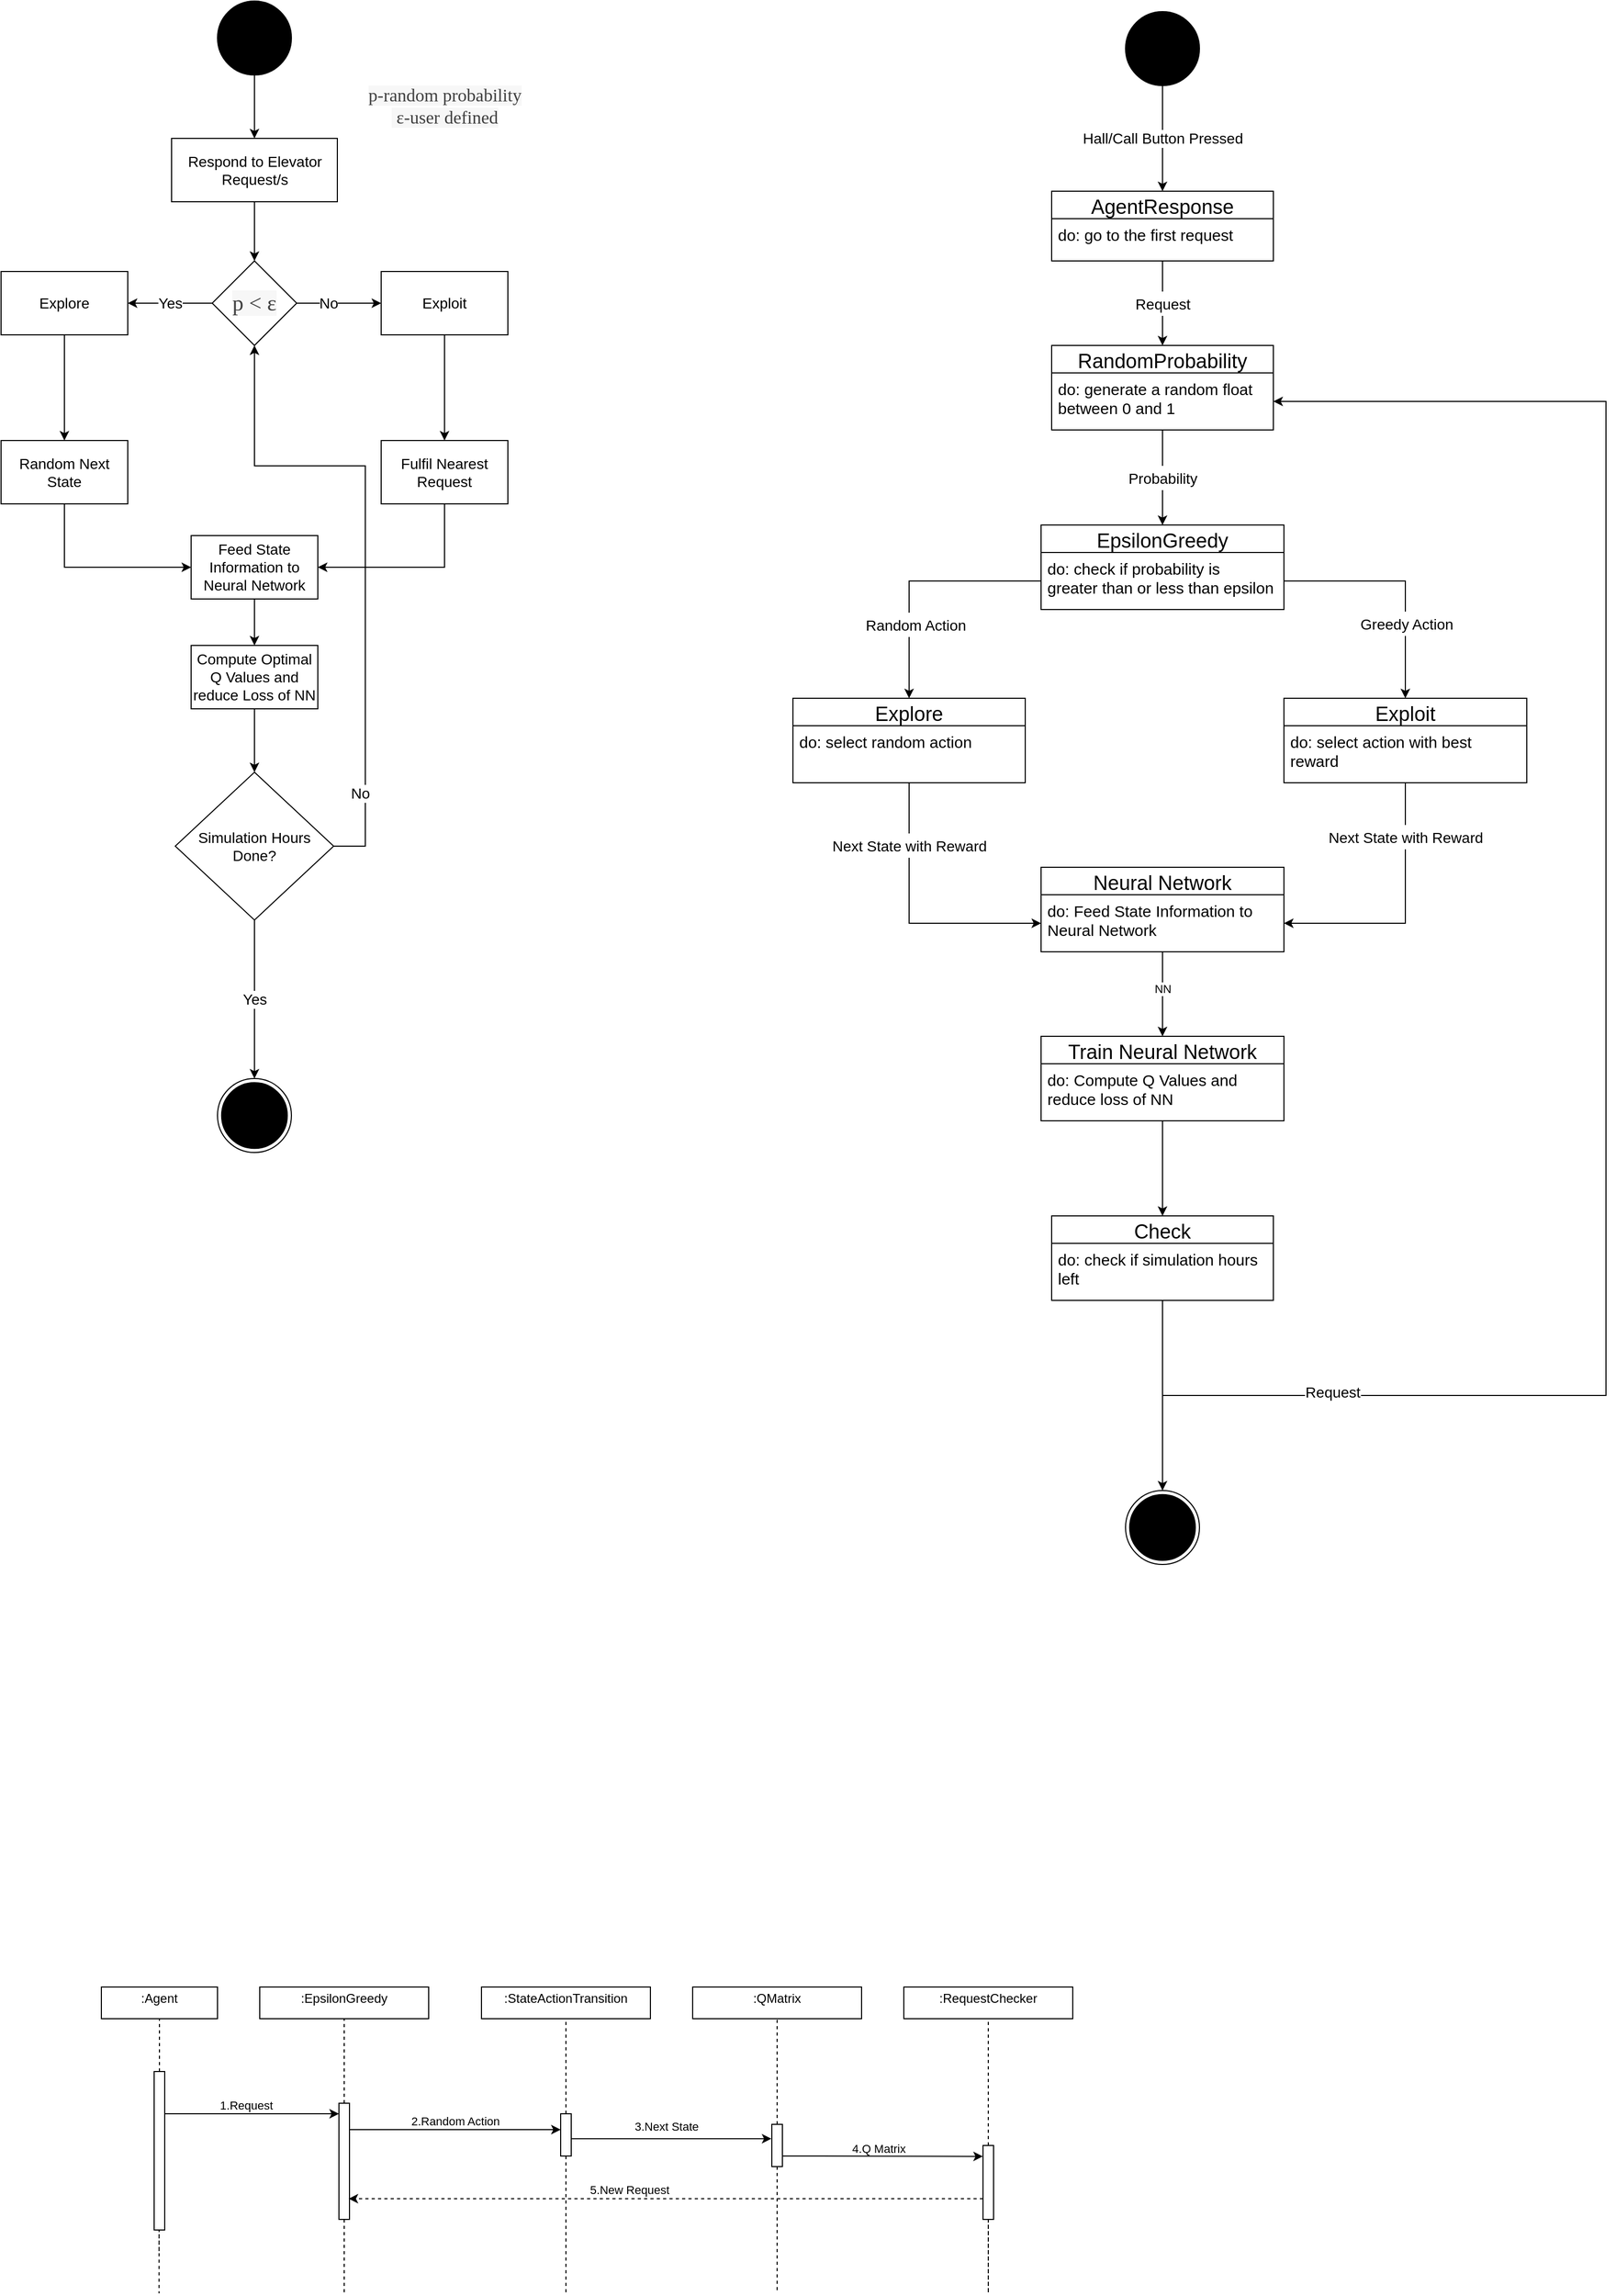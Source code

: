 <mxfile version="13.8.1" type="device"><diagram id="vszaTMJq-Gt7udiYwl59" name="Page-1"><mxGraphModel dx="2076" dy="1096" grid="1" gridSize="10" guides="1" tooltips="1" connect="1" arrows="1" fold="1" page="1" pageScale="1" pageWidth="850" pageHeight="1100" math="0" shadow="0"><root><mxCell id="0"/><mxCell id="1" parent="0"/><mxCell id="srAm57HAePqDl8nxiwhX-1" style="edgeStyle=orthogonalEdgeStyle;rounded=0;orthogonalLoop=1;jettySize=auto;html=1;entryX=0.5;entryY=0;entryDx=0;entryDy=0;" edge="1" parent="1" source="srAm57HAePqDl8nxiwhX-2" target="srAm57HAePqDl8nxiwhX-26"><mxGeometry relative="1" as="geometry"><mxPoint x="330" y="376" as="targetPoint"/></mxGeometry></mxCell><mxCell id="srAm57HAePqDl8nxiwhX-2" value="" style="ellipse;whiteSpace=wrap;html=1;aspect=fixed;fillColor=#000000;" vertex="1" parent="1"><mxGeometry x="295" y="220" width="70" height="70" as="geometry"/></mxCell><mxCell id="srAm57HAePqDl8nxiwhX-3" style="edgeStyle=orthogonalEdgeStyle;rounded=0;orthogonalLoop=1;jettySize=auto;html=1;fontSize=14;labelBackgroundColor=#ffffff;entryX=0;entryY=0.5;entryDx=0;entryDy=0;" edge="1" parent="1" source="srAm57HAePqDl8nxiwhX-6" target="srAm57HAePqDl8nxiwhX-8"><mxGeometry relative="1" as="geometry"><mxPoint x="450" y="506" as="targetPoint"/></mxGeometry></mxCell><mxCell id="srAm57HAePqDl8nxiwhX-4" value="No" style="edgeLabel;html=1;align=center;verticalAlign=middle;resizable=0;points=[];fontSize=14;" vertex="1" connectable="0" parent="srAm57HAePqDl8nxiwhX-3"><mxGeometry x="-0.267" y="-2" relative="1" as="geometry"><mxPoint y="-2" as="offset"/></mxGeometry></mxCell><mxCell id="srAm57HAePqDl8nxiwhX-5" value="Yes" style="edgeStyle=orthogonalEdgeStyle;rounded=0;orthogonalLoop=1;jettySize=auto;html=1;fontSize=14;labelBackgroundColor=#ffffff;entryX=1;entryY=0.5;entryDx=0;entryDy=0;" edge="1" parent="1" source="srAm57HAePqDl8nxiwhX-6" target="srAm57HAePqDl8nxiwhX-10"><mxGeometry relative="1" as="geometry"><mxPoint x="200" y="506" as="targetPoint"/></mxGeometry></mxCell><mxCell id="srAm57HAePqDl8nxiwhX-6" value="&lt;span style=&quot;color: rgb(63 , 63 , 63) ; font-family: &amp;#34;times new roman&amp;#34; , &amp;#34;gfs didot&amp;#34; , &amp;#34;stixgeneral&amp;#34; , serif ; font-size: 21px ; text-align: left ; background-color: rgb(247 , 247 , 247)&quot;&gt;p &amp;lt; ε&lt;/span&gt;" style="rhombus;whiteSpace=wrap;html=1;" vertex="1" parent="1"><mxGeometry x="290" y="466" width="80" height="80" as="geometry"/></mxCell><mxCell id="srAm57HAePqDl8nxiwhX-7" style="edgeStyle=orthogonalEdgeStyle;rounded=0;orthogonalLoop=1;jettySize=auto;html=1;labelBackgroundColor=#ffffff;fontSize=14;entryX=0.5;entryY=0;entryDx=0;entryDy=0;" edge="1" parent="1" source="srAm57HAePqDl8nxiwhX-8" target="srAm57HAePqDl8nxiwhX-14"><mxGeometry relative="1" as="geometry"><mxPoint x="510" y="616" as="targetPoint"/></mxGeometry></mxCell><mxCell id="srAm57HAePqDl8nxiwhX-8" value="Exploit" style="rounded=0;whiteSpace=wrap;html=1;labelBackgroundColor=none;fontSize=14;" vertex="1" parent="1"><mxGeometry x="450" y="476" width="120" height="60" as="geometry"/></mxCell><mxCell id="srAm57HAePqDl8nxiwhX-9" style="edgeStyle=orthogonalEdgeStyle;rounded=0;orthogonalLoop=1;jettySize=auto;html=1;labelBackgroundColor=#ffffff;fontSize=14;entryX=0.5;entryY=0;entryDx=0;entryDy=0;" edge="1" parent="1" source="srAm57HAePqDl8nxiwhX-10" target="srAm57HAePqDl8nxiwhX-12"><mxGeometry relative="1" as="geometry"><mxPoint x="150" y="616" as="targetPoint"/></mxGeometry></mxCell><mxCell id="srAm57HAePqDl8nxiwhX-10" value="Explore" style="rounded=0;whiteSpace=wrap;html=1;labelBackgroundColor=none;fontSize=14;" vertex="1" parent="1"><mxGeometry x="90" y="476" width="120" height="60" as="geometry"/></mxCell><mxCell id="srAm57HAePqDl8nxiwhX-11" style="edgeStyle=orthogonalEdgeStyle;rounded=0;orthogonalLoop=1;jettySize=auto;html=1;entryX=0;entryY=0.5;entryDx=0;entryDy=0;labelBackgroundColor=#ffffff;fontSize=14;exitX=0.5;exitY=1;exitDx=0;exitDy=0;" edge="1" parent="1" source="srAm57HAePqDl8nxiwhX-12" target="srAm57HAePqDl8nxiwhX-16"><mxGeometry relative="1" as="geometry"/></mxCell><mxCell id="srAm57HAePqDl8nxiwhX-12" value="Random Next State" style="rounded=0;whiteSpace=wrap;html=1;labelBackgroundColor=none;fontSize=14;" vertex="1" parent="1"><mxGeometry x="90" y="636" width="120" height="60" as="geometry"/></mxCell><mxCell id="srAm57HAePqDl8nxiwhX-13" style="edgeStyle=orthogonalEdgeStyle;rounded=0;orthogonalLoop=1;jettySize=auto;html=1;entryX=1;entryY=0.5;entryDx=0;entryDy=0;labelBackgroundColor=#ffffff;fontSize=14;exitX=0.5;exitY=1;exitDx=0;exitDy=0;" edge="1" parent="1" source="srAm57HAePqDl8nxiwhX-14" target="srAm57HAePqDl8nxiwhX-16"><mxGeometry relative="1" as="geometry"/></mxCell><mxCell id="srAm57HAePqDl8nxiwhX-14" value="Fulfil Nearest Request" style="rounded=0;whiteSpace=wrap;html=1;labelBackgroundColor=none;fontSize=14;" vertex="1" parent="1"><mxGeometry x="450" y="636" width="120" height="60" as="geometry"/></mxCell><mxCell id="srAm57HAePqDl8nxiwhX-15" style="edgeStyle=orthogonalEdgeStyle;rounded=0;orthogonalLoop=1;jettySize=auto;html=1;labelBackgroundColor=#ffffff;fontSize=14;entryX=0.5;entryY=0;entryDx=0;entryDy=0;" edge="1" parent="1" source="srAm57HAePqDl8nxiwhX-16" target="srAm57HAePqDl8nxiwhX-109"><mxGeometry relative="1" as="geometry"><mxPoint x="330" y="826" as="targetPoint"/></mxGeometry></mxCell><mxCell id="srAm57HAePqDl8nxiwhX-16" value="Feed State Information to Neural Network" style="rounded=0;whiteSpace=wrap;html=1;labelBackgroundColor=none;fontSize=14;" vertex="1" parent="1"><mxGeometry x="270" y="726" width="120" height="60" as="geometry"/></mxCell><mxCell id="srAm57HAePqDl8nxiwhX-24" value="&lt;p&gt;&lt;span style=&quot;color: rgb(63 , 63 , 63) ; font-family: &amp;#34;times new roman&amp;#34; , &amp;#34;gfs didot&amp;#34; , &amp;#34;stixgeneral&amp;#34; , serif ; font-size: 17px ; text-align: left ; background-color: rgb(247 , 247 , 247)&quot;&gt;p-random probability&lt;br&gt;&lt;/span&gt;&lt;span style=&quot;color: rgb(63 , 63 , 63) ; font-family: &amp;#34;times new roman&amp;#34; , &amp;#34;gfs didot&amp;#34; , &amp;#34;stixgeneral&amp;#34; , serif ; font-size: 17px ; text-align: left ; background-color: rgb(247 , 247 , 247)&quot;&gt;&amp;nbsp;ε-user defined&lt;/span&gt;&lt;/p&gt;" style="text;html=1;align=center;verticalAlign=middle;resizable=0;points=[];autosize=1;" vertex="1" parent="1"><mxGeometry x="430" y="290" width="160" height="60" as="geometry"/></mxCell><mxCell id="srAm57HAePqDl8nxiwhX-25" style="edgeStyle=orthogonalEdgeStyle;rounded=0;orthogonalLoop=1;jettySize=auto;html=1;entryX=0.5;entryY=0;entryDx=0;entryDy=0;" edge="1" parent="1" source="srAm57HAePqDl8nxiwhX-26" target="srAm57HAePqDl8nxiwhX-6"><mxGeometry relative="1" as="geometry"/></mxCell><mxCell id="srAm57HAePqDl8nxiwhX-26" value="&lt;span&gt;Respond to Elevator&lt;br&gt;Request/s&lt;br&gt;&lt;/span&gt;" style="rounded=0;whiteSpace=wrap;html=1;labelBackgroundColor=none;fontSize=14;" vertex="1" parent="1"><mxGeometry x="251.5" y="350" width="157" height="60" as="geometry"/></mxCell><mxCell id="srAm57HAePqDl8nxiwhX-27" value="&lt;font style=&quot;font-size: 14px&quot;&gt;Hall/Call Button Pressed&lt;/font&gt;" style="edgeStyle=orthogonalEdgeStyle;rounded=0;orthogonalLoop=1;jettySize=auto;html=1;entryX=0.5;entryY=0;entryDx=0;entryDy=0;" edge="1" parent="1" source="srAm57HAePqDl8nxiwhX-28" target="srAm57HAePqDl8nxiwhX-30"><mxGeometry relative="1" as="geometry"><mxPoint x="1190.0" y="403" as="targetPoint"/></mxGeometry></mxCell><mxCell id="srAm57HAePqDl8nxiwhX-28" value="" style="ellipse;whiteSpace=wrap;html=1;aspect=fixed;fillColor=#000000;" vertex="1" parent="1"><mxGeometry x="1155" y="230" width="70" height="70" as="geometry"/></mxCell><mxCell id="srAm57HAePqDl8nxiwhX-29" value="&lt;font style=&quot;font-size: 14px&quot;&gt;Request&lt;/font&gt;" style="edgeStyle=orthogonalEdgeStyle;rounded=0;orthogonalLoop=1;jettySize=auto;html=1;fontSize=19;entryX=0.5;entryY=0;entryDx=0;entryDy=0;" edge="1" parent="1" source="srAm57HAePqDl8nxiwhX-30" target="srAm57HAePqDl8nxiwhX-33"><mxGeometry relative="1" as="geometry"><mxPoint x="1190" y="510" as="targetPoint"/></mxGeometry></mxCell><mxCell id="srAm57HAePqDl8nxiwhX-32" value="&lt;font style=&quot;font-size: 14px&quot;&gt;Probability&lt;/font&gt;" style="edgeStyle=orthogonalEdgeStyle;rounded=0;orthogonalLoop=1;jettySize=auto;html=1;entryX=0.5;entryY=0;entryDx=0;entryDy=0;fontSize=19;" edge="1" parent="1" source="srAm57HAePqDl8nxiwhX-33" target="srAm57HAePqDl8nxiwhX-35"><mxGeometry relative="1" as="geometry"/></mxCell><mxCell id="srAm57HAePqDl8nxiwhX-37" value="&lt;font style=&quot;font-size: 14px&quot;&gt;Next State with Reward&lt;/font&gt;" style="edgeStyle=orthogonalEdgeStyle;rounded=0;orthogonalLoop=1;jettySize=auto;html=1;entryX=1;entryY=0.5;entryDx=0;entryDy=0;fontSize=19;" edge="1" parent="1" source="srAm57HAePqDl8nxiwhX-38" target="srAm57HAePqDl8nxiwhX-49"><mxGeometry x="-0.597" relative="1" as="geometry"><mxPoint y="1" as="offset"/></mxGeometry></mxCell><mxCell id="srAm57HAePqDl8nxiwhX-40" style="edgeStyle=orthogonalEdgeStyle;rounded=0;orthogonalLoop=1;jettySize=auto;html=1;entryX=0;entryY=0.5;entryDx=0;entryDy=0;fontSize=19;" edge="1" parent="1" source="srAm57HAePqDl8nxiwhX-50" target="srAm57HAePqDl8nxiwhX-49"><mxGeometry relative="1" as="geometry"/></mxCell><mxCell id="srAm57HAePqDl8nxiwhX-41" value="&lt;span style=&quot;font-size: 14px&quot;&gt;Next State with Reward&lt;/span&gt;" style="edgeLabel;html=1;align=center;verticalAlign=middle;resizable=0;points=[];fontSize=19;" vertex="1" connectable="0" parent="srAm57HAePqDl8nxiwhX-40"><mxGeometry x="-0.618" y="-1" relative="1" as="geometry"><mxPoint x="1.06" y="8.94" as="offset"/></mxGeometry></mxCell><mxCell id="srAm57HAePqDl8nxiwhX-42" style="edgeStyle=orthogonalEdgeStyle;rounded=0;orthogonalLoop=1;jettySize=auto;html=1;entryX=0.5;entryY=0;entryDx=0;entryDy=0;fontSize=19;" edge="1" parent="1" source="srAm57HAePqDl8nxiwhX-36" target="srAm57HAePqDl8nxiwhX-50"><mxGeometry relative="1" as="geometry"/></mxCell><mxCell id="srAm57HAePqDl8nxiwhX-43" value="&lt;font style=&quot;font-size: 14px&quot;&gt;Random Action&lt;/font&gt;" style="edgeLabel;html=1;align=center;verticalAlign=middle;resizable=0;points=[];fontSize=19;" vertex="1" connectable="0" parent="srAm57HAePqDl8nxiwhX-42"><mxGeometry x="-0.247" y="2" relative="1" as="geometry"><mxPoint x="-30.29" y="38.94" as="offset"/></mxGeometry></mxCell><mxCell id="srAm57HAePqDl8nxiwhX-44" style="edgeStyle=orthogonalEdgeStyle;rounded=0;orthogonalLoop=1;jettySize=auto;html=1;entryX=0.5;entryY=0;entryDx=0;entryDy=0;fontSize=19;" edge="1" parent="1" source="srAm57HAePqDl8nxiwhX-36" target="srAm57HAePqDl8nxiwhX-38"><mxGeometry relative="1" as="geometry"/></mxCell><mxCell id="srAm57HAePqDl8nxiwhX-45" value="&lt;font style=&quot;font-size: 14px&quot;&gt;Greedy Action&lt;/font&gt;" style="edgeLabel;html=1;align=center;verticalAlign=middle;resizable=0;points=[];fontSize=19;" vertex="1" connectable="0" parent="srAm57HAePqDl8nxiwhX-44"><mxGeometry x="0.018" y="-41" relative="1" as="geometry"><mxPoint x="42" y="40" as="offset"/></mxGeometry></mxCell><mxCell id="srAm57HAePqDl8nxiwhX-145" style="edgeStyle=orthogonalEdgeStyle;rounded=0;orthogonalLoop=1;jettySize=auto;html=1;exitX=0.5;exitY=1;exitDx=0;exitDy=0;entryX=0.5;entryY=0;entryDx=0;entryDy=0;" edge="1" parent="1" source="srAm57HAePqDl8nxiwhX-48" target="srAm57HAePqDl8nxiwhX-142"><mxGeometry relative="1" as="geometry"/></mxCell><mxCell id="srAm57HAePqDl8nxiwhX-146" value="NN" style="edgeLabel;html=1;align=center;verticalAlign=middle;resizable=0;points=[];" vertex="1" connectable="0" parent="srAm57HAePqDl8nxiwhX-145"><mxGeometry x="-0.125" relative="1" as="geometry"><mxPoint as="offset"/></mxGeometry></mxCell><mxCell id="srAm57HAePqDl8nxiwhX-52" style="edgeStyle=orthogonalEdgeStyle;rounded=0;orthogonalLoop=1;jettySize=auto;html=1;fontSize=19;entryX=0.5;entryY=0;entryDx=0;entryDy=0;" edge="1" parent="1" source="srAm57HAePqDl8nxiwhX-53" target="srAm57HAePqDl8nxiwhX-56"><mxGeometry relative="1" as="geometry"><mxPoint x="1190.0" y="1370" as="targetPoint"/></mxGeometry></mxCell><mxCell id="srAm57HAePqDl8nxiwhX-55" value="" style="group" vertex="1" connectable="0" parent="1"><mxGeometry x="1155" y="1630" width="70" height="70" as="geometry"/></mxCell><mxCell id="srAm57HAePqDl8nxiwhX-56" value="" style="ellipse;whiteSpace=wrap;html=1;aspect=fixed;" vertex="1" parent="srAm57HAePqDl8nxiwhX-55"><mxGeometry width="70" height="70" as="geometry"/></mxCell><mxCell id="srAm57HAePqDl8nxiwhX-57" value="" style="ellipse;whiteSpace=wrap;html=1;aspect=fixed;fillColor=#000000;" vertex="1" parent="srAm57HAePqDl8nxiwhX-55"><mxGeometry x="3.889" y="3.889" width="62.222" height="62.222" as="geometry"/></mxCell><mxCell id="srAm57HAePqDl8nxiwhX-58" style="edgeStyle=orthogonalEdgeStyle;rounded=0;orthogonalLoop=1;jettySize=auto;html=1;entryX=1;entryY=0.5;entryDx=0;entryDy=0;fontSize=19;" edge="1" parent="1" source="srAm57HAePqDl8nxiwhX-54" target="srAm57HAePqDl8nxiwhX-34"><mxGeometry relative="1" as="geometry"><Array as="points"><mxPoint x="1190" y="1540"/><mxPoint x="1610" y="1540"/><mxPoint x="1610" y="599"/></Array><mxPoint x="1490" y="980.0" as="targetPoint"/></mxGeometry></mxCell><mxCell id="srAm57HAePqDl8nxiwhX-59" value="&lt;font style=&quot;font-size: 14px&quot;&gt;Request&lt;/font&gt;" style="edgeLabel;html=1;align=center;verticalAlign=middle;resizable=0;points=[];fontSize=19;" vertex="1" connectable="0" parent="srAm57HAePqDl8nxiwhX-58"><mxGeometry x="-0.573" y="162" relative="1" as="geometry"><mxPoint x="-126" y="158" as="offset"/></mxGeometry></mxCell><mxCell id="srAm57HAePqDl8nxiwhX-147" style="edgeStyle=orthogonalEdgeStyle;rounded=0;orthogonalLoop=1;jettySize=auto;html=1;exitX=0.5;exitY=1;exitDx=0;exitDy=0;entryX=0.5;entryY=0;entryDx=0;entryDy=0;" edge="1" parent="1" source="srAm57HAePqDl8nxiwhX-142" target="srAm57HAePqDl8nxiwhX-53"><mxGeometry relative="1" as="geometry"><mxPoint x="1350" y="1520.914" as="targetPoint"/></mxGeometry></mxCell><mxCell id="srAm57HAePqDl8nxiwhX-102" style="edgeStyle=orthogonalEdgeStyle;rounded=0;orthogonalLoop=1;jettySize=auto;html=1;entryX=0.5;entryY=1;entryDx=0;entryDy=0;labelBackgroundColor=#ffffff;fontSize=14;exitX=1;exitY=0.5;exitDx=0;exitDy=0;" edge="1" parent="1" source="srAm57HAePqDl8nxiwhX-105" target="srAm57HAePqDl8nxiwhX-6"><mxGeometry relative="1" as="geometry"><Array as="points"><mxPoint x="435" y="1020"/><mxPoint x="435" y="660"/><mxPoint x="330" y="660"/></Array><mxPoint x="435" y="860" as="targetPoint"/></mxGeometry></mxCell><mxCell id="srAm57HAePqDl8nxiwhX-103" value="No" style="edgeLabel;html=1;align=center;verticalAlign=middle;resizable=0;points=[];fontSize=14;" vertex="1" connectable="0" parent="srAm57HAePqDl8nxiwhX-102"><mxGeometry x="-0.891" y="4" relative="1" as="geometry"><mxPoint x="-1" y="-47.12" as="offset"/></mxGeometry></mxCell><mxCell id="srAm57HAePqDl8nxiwhX-104" value="Yes" style="edgeStyle=orthogonalEdgeStyle;rounded=0;orthogonalLoop=1;jettySize=auto;html=1;labelBackgroundColor=#ffffff;fontSize=14;entryX=0.5;entryY=0;entryDx=0;entryDy=0;entryPerimeter=0;" edge="1" parent="1" source="srAm57HAePqDl8nxiwhX-105" target="srAm57HAePqDl8nxiwhX-107"><mxGeometry relative="1" as="geometry"><mxPoint x="435" y="1310" as="targetPoint"/></mxGeometry></mxCell><mxCell id="srAm57HAePqDl8nxiwhX-105" value="Simulation Hours Done?" style="rhombus;whiteSpace=wrap;html=1;labelBackgroundColor=none;fontSize=14;" vertex="1" parent="1"><mxGeometry x="255" y="950" width="150" height="140" as="geometry"/></mxCell><mxCell id="srAm57HAePqDl8nxiwhX-106" value="" style="group" vertex="1" connectable="0" parent="1"><mxGeometry x="295" y="1240" width="70" height="70" as="geometry"/></mxCell><mxCell id="srAm57HAePqDl8nxiwhX-107" value="" style="ellipse;whiteSpace=wrap;html=1;aspect=fixed;" vertex="1" parent="srAm57HAePqDl8nxiwhX-106"><mxGeometry width="70" height="70" as="geometry"/></mxCell><mxCell id="srAm57HAePqDl8nxiwhX-108" value="" style="ellipse;whiteSpace=wrap;html=1;aspect=fixed;fillColor=#000000;" vertex="1" parent="srAm57HAePqDl8nxiwhX-106"><mxGeometry x="3.889" y="3.889" width="62.222" height="62.222" as="geometry"/></mxCell><mxCell id="srAm57HAePqDl8nxiwhX-111" style="edgeStyle=orthogonalEdgeStyle;rounded=0;orthogonalLoop=1;jettySize=auto;html=1;exitX=0.5;exitY=1;exitDx=0;exitDy=0;" edge="1" parent="1" source="srAm57HAePqDl8nxiwhX-109" target="srAm57HAePqDl8nxiwhX-105"><mxGeometry relative="1" as="geometry"/></mxCell><mxCell id="srAm57HAePqDl8nxiwhX-109" value="Compute Optimal Q Values and reduce Loss of NN" style="rounded=0;whiteSpace=wrap;html=1;labelBackgroundColor=none;fontSize=14;" vertex="1" parent="1"><mxGeometry x="270" y="830" width="120" height="60" as="geometry"/></mxCell><mxCell id="srAm57HAePqDl8nxiwhX-112" value="" style="html=1;points=[];perimeter=orthogonalPerimeter;" vertex="1" parent="1"><mxGeometry x="235" y="2180" width="10" height="150" as="geometry"/></mxCell><mxCell id="srAm57HAePqDl8nxiwhX-113" value="&lt;p style=&quot;margin: 4px 0px 0px ; text-align: center&quot;&gt;:EpsilonGreedy&lt;/p&gt;" style="verticalAlign=top;align=left;overflow=fill;fontSize=12;fontFamily=Helvetica;html=1;" vertex="1" parent="1"><mxGeometry x="335" y="2100" width="160" height="30" as="geometry"/></mxCell><mxCell id="srAm57HAePqDl8nxiwhX-114" style="edgeStyle=orthogonalEdgeStyle;rounded=0;orthogonalLoop=1;jettySize=auto;html=1;entryX=0.5;entryY=1;entryDx=0;entryDy=0;dashed=1;endArrow=none;endFill=0;" edge="1" parent="1" source="srAm57HAePqDl8nxiwhX-116" target="srAm57HAePqDl8nxiwhX-113"><mxGeometry relative="1" as="geometry"/></mxCell><mxCell id="srAm57HAePqDl8nxiwhX-115" style="edgeStyle=orthogonalEdgeStyle;rounded=0;orthogonalLoop=1;jettySize=auto;html=1;dashed=1;endArrow=none;endFill=0;" edge="1" parent="1" source="srAm57HAePqDl8nxiwhX-116"><mxGeometry relative="1" as="geometry"><mxPoint x="415" y="2390" as="targetPoint"/></mxGeometry></mxCell><mxCell id="srAm57HAePqDl8nxiwhX-116" value="" style="html=1;points=[];perimeter=orthogonalPerimeter;" vertex="1" parent="1"><mxGeometry x="410" y="2210" width="10" height="110" as="geometry"/></mxCell><mxCell id="srAm57HAePqDl8nxiwhX-117" style="edgeStyle=orthogonalEdgeStyle;rounded=0;orthogonalLoop=1;jettySize=auto;html=1;endArrow=classic;endFill=1;" edge="1" parent="1"><mxGeometry relative="1" as="geometry"><mxPoint x="409.97" y="2220" as="targetPoint"/><mxPoint x="245" y="2220" as="sourcePoint"/><Array as="points"><mxPoint x="409.97" y="2220"/></Array></mxGeometry></mxCell><mxCell id="srAm57HAePqDl8nxiwhX-118" value="1.Request" style="edgeLabel;html=1;align=center;verticalAlign=bottom;resizable=0;points=[];labelPosition=center;verticalLabelPosition=top;" vertex="1" connectable="0" parent="srAm57HAePqDl8nxiwhX-117"><mxGeometry x="0.306" relative="1" as="geometry"><mxPoint x="-31" as="offset"/></mxGeometry></mxCell><mxCell id="srAm57HAePqDl8nxiwhX-119" value="&lt;p style=&quot;margin: 4px 0px 0px ; text-align: center&quot;&gt;:StateActionTransition&lt;/p&gt;" style="verticalAlign=top;align=left;overflow=fill;fontSize=12;fontFamily=Helvetica;html=1;" vertex="1" parent="1"><mxGeometry x="545" y="2100" width="160" height="30" as="geometry"/></mxCell><mxCell id="srAm57HAePqDl8nxiwhX-120" style="edgeStyle=orthogonalEdgeStyle;rounded=0;orthogonalLoop=1;jettySize=auto;html=1;entryX=0.5;entryY=1;entryDx=0;entryDy=0;dashed=1;endArrow=none;endFill=0;" edge="1" parent="1" source="srAm57HAePqDl8nxiwhX-124" target="srAm57HAePqDl8nxiwhX-119"><mxGeometry relative="1" as="geometry"/></mxCell><mxCell id="srAm57HAePqDl8nxiwhX-121" style="edgeStyle=orthogonalEdgeStyle;rounded=0;orthogonalLoop=1;jettySize=auto;html=1;dashed=1;endArrow=none;endFill=0;" edge="1" parent="1" source="srAm57HAePqDl8nxiwhX-124"><mxGeometry relative="1" as="geometry"><mxPoint x="625" y="2390" as="targetPoint"/></mxGeometry></mxCell><mxCell id="srAm57HAePqDl8nxiwhX-122" style="edgeStyle=orthogonalEdgeStyle;rounded=0;orthogonalLoop=1;jettySize=auto;html=1;entryX=-0.04;entryY=0.34;entryDx=0;entryDy=0;entryPerimeter=0;fontSize=19;" edge="1" parent="1" source="srAm57HAePqDl8nxiwhX-124" target="srAm57HAePqDl8nxiwhX-133"><mxGeometry relative="1" as="geometry"><Array as="points"><mxPoint x="725" y="2244"/></Array></mxGeometry></mxCell><mxCell id="srAm57HAePqDl8nxiwhX-123" value="&lt;font style=&quot;font-size: 11px&quot;&gt;3.Next State&lt;/font&gt;" style="edgeLabel;html=1;align=center;verticalAlign=middle;resizable=0;points=[];fontSize=19;" vertex="1" connectable="0" parent="srAm57HAePqDl8nxiwhX-122"><mxGeometry x="-0.642" y="-1" relative="1" as="geometry"><mxPoint x="55.83" y="-14.58" as="offset"/></mxGeometry></mxCell><mxCell id="srAm57HAePqDl8nxiwhX-124" value="" style="html=1;points=[];perimeter=orthogonalPerimeter;" vertex="1" parent="1"><mxGeometry x="620" y="2220" width="10" height="40" as="geometry"/></mxCell><mxCell id="srAm57HAePqDl8nxiwhX-125" style="edgeStyle=orthogonalEdgeStyle;rounded=0;orthogonalLoop=1;jettySize=auto;html=1;endArrow=classic;endFill=1;" edge="1" parent="1"><mxGeometry relative="1" as="geometry"><mxPoint x="620" y="2235" as="targetPoint"/><mxPoint x="420" y="2235" as="sourcePoint"/><Array as="points"><mxPoint x="585" y="2235"/></Array></mxGeometry></mxCell><mxCell id="srAm57HAePqDl8nxiwhX-126" value="2.Random Action" style="edgeLabel;html=1;align=center;verticalAlign=bottom;resizable=0;points=[];labelPosition=center;verticalLabelPosition=top;" vertex="1" connectable="0" parent="srAm57HAePqDl8nxiwhX-125"><mxGeometry x="0.306" relative="1" as="geometry"><mxPoint x="-31" as="offset"/></mxGeometry></mxCell><mxCell id="srAm57HAePqDl8nxiwhX-127" value="&lt;p style=&quot;margin: 4px 0px 0px ; text-align: center&quot;&gt;:QMatrix&lt;/p&gt;" style="verticalAlign=top;align=left;overflow=fill;fontSize=12;fontFamily=Helvetica;html=1;" vertex="1" parent="1"><mxGeometry x="745" y="2100" width="160" height="30" as="geometry"/></mxCell><mxCell id="srAm57HAePqDl8nxiwhX-128" value="&lt;p style=&quot;margin: 4px 0px 0px ; text-align: center&quot;&gt;:RequestChecker&lt;/p&gt;" style="verticalAlign=top;align=left;overflow=fill;fontSize=12;fontFamily=Helvetica;html=1;" vertex="1" parent="1"><mxGeometry x="945" y="2100" width="160" height="30" as="geometry"/></mxCell><mxCell id="srAm57HAePqDl8nxiwhX-129" style="edgeStyle=orthogonalEdgeStyle;rounded=0;orthogonalLoop=1;jettySize=auto;html=1;entryX=0.5;entryY=1;entryDx=0;entryDy=0;dashed=1;startArrow=none;startFill=0;endArrow=none;endFill=0;" edge="1" parent="1" source="srAm57HAePqDl8nxiwhX-133" target="srAm57HAePqDl8nxiwhX-127"><mxGeometry relative="1" as="geometry"/></mxCell><mxCell id="srAm57HAePqDl8nxiwhX-130" style="edgeStyle=orthogonalEdgeStyle;rounded=0;orthogonalLoop=1;jettySize=auto;html=1;dashed=1;startArrow=none;startFill=0;endArrow=none;endFill=0;" edge="1" parent="1" source="srAm57HAePqDl8nxiwhX-133"><mxGeometry relative="1" as="geometry"><mxPoint x="825" y="2390" as="targetPoint"/></mxGeometry></mxCell><mxCell id="srAm57HAePqDl8nxiwhX-131" style="edgeStyle=orthogonalEdgeStyle;rounded=0;orthogonalLoop=1;jettySize=auto;html=1;startArrow=none;startFill=0;endArrow=classic;endFill=1;entryX=-0.014;entryY=0.148;entryDx=0;entryDy=0;entryPerimeter=0;" edge="1" parent="1" source="srAm57HAePqDl8nxiwhX-133" target="srAm57HAePqDl8nxiwhX-138"><mxGeometry relative="1" as="geometry"><mxPoint x="850" y="2399.58" as="sourcePoint"/><mxPoint x="941" y="2255" as="targetPoint"/><Array as="points"><mxPoint x="865" y="2260"/><mxPoint x="865" y="2260"/></Array></mxGeometry></mxCell><mxCell id="srAm57HAePqDl8nxiwhX-132" value="&lt;font style=&quot;font-size: 11px&quot;&gt;4.Q Matrix&lt;/font&gt;" style="edgeLabel;html=1;align=center;verticalAlign=middle;resizable=0;points=[];fontSize=19;labelBackgroundColor=none;" vertex="1" connectable="0" parent="srAm57HAePqDl8nxiwhX-131"><mxGeometry x="0.077" relative="1" as="geometry"><mxPoint x="-11.07" y="-9.83" as="offset"/></mxGeometry></mxCell><mxCell id="srAm57HAePqDl8nxiwhX-133" value="" style="html=1;points=[];perimeter=orthogonalPerimeter;" vertex="1" parent="1"><mxGeometry x="820" y="2230" width="10" height="40" as="geometry"/></mxCell><mxCell id="srAm57HAePqDl8nxiwhX-134" style="edgeStyle=orthogonalEdgeStyle;rounded=0;orthogonalLoop=1;jettySize=auto;html=1;dashed=1;startArrow=none;startFill=0;endArrow=none;endFill=0;" edge="1" parent="1" source="srAm57HAePqDl8nxiwhX-138" target="srAm57HAePqDl8nxiwhX-128"><mxGeometry relative="1" as="geometry"><mxPoint x="1025" y="2130" as="targetPoint"/><Array as="points"/></mxGeometry></mxCell><mxCell id="srAm57HAePqDl8nxiwhX-135" style="edgeStyle=orthogonalEdgeStyle;rounded=0;orthogonalLoop=1;jettySize=auto;html=1;dashed=1;startArrow=none;startFill=0;endArrow=none;endFill=0;" edge="1" parent="1" source="srAm57HAePqDl8nxiwhX-138"><mxGeometry relative="1" as="geometry"><mxPoint x="1025" y="2320" as="targetPoint"/><Array as="points"><mxPoint x="1025" y="2390"/><mxPoint x="1025" y="2390"/></Array></mxGeometry></mxCell><mxCell id="srAm57HAePqDl8nxiwhX-136" style="edgeStyle=orthogonalEdgeStyle;rounded=0;orthogonalLoop=1;jettySize=auto;html=1;fontSize=19;dashed=1;entryX=0.917;entryY=0.822;entryDx=0;entryDy=0;entryPerimeter=0;" edge="1" parent="1" source="srAm57HAePqDl8nxiwhX-138" target="srAm57HAePqDl8nxiwhX-116"><mxGeometry relative="1" as="geometry"><mxPoint x="445" y="2300" as="targetPoint"/><Array as="points"><mxPoint x="720" y="2300"/></Array></mxGeometry></mxCell><mxCell id="srAm57HAePqDl8nxiwhX-137" value="&lt;font style=&quot;font-size: 11px&quot;&gt;5.New Request&lt;/font&gt;" style="edgeLabel;html=1;align=center;verticalAlign=middle;resizable=0;points=[];fontSize=19;labelBackgroundColor=none;" vertex="1" connectable="0" parent="srAm57HAePqDl8nxiwhX-136"><mxGeometry x="0.32" y="-1" relative="1" as="geometry"><mxPoint x="61.55" y="-9.5" as="offset"/></mxGeometry></mxCell><mxCell id="srAm57HAePqDl8nxiwhX-138" value="" style="html=1;points=[];perimeter=orthogonalPerimeter;" vertex="1" parent="1"><mxGeometry x="1020" y="2250" width="10" height="70" as="geometry"/></mxCell><mxCell id="srAm57HAePqDl8nxiwhX-139" style="edgeStyle=orthogonalEdgeStyle;rounded=0;orthogonalLoop=1;jettySize=auto;html=1;startArrow=none;startFill=0;endArrow=none;endFill=0;dashed=1;" edge="1" parent="1"><mxGeometry relative="1" as="geometry"><mxPoint x="239.66" y="2390" as="targetPoint"/><mxPoint x="239.66" y="2350" as="sourcePoint"/><Array as="points"><mxPoint x="239.66" y="2330"/><mxPoint x="239.66" y="2330"/></Array></mxGeometry></mxCell><mxCell id="srAm57HAePqDl8nxiwhX-140" value="&lt;p style=&quot;margin: 4px 0px 0px ; text-align: center&quot;&gt;:Agent&lt;/p&gt;" style="verticalAlign=middle;align=left;overflow=fill;fontSize=12;fontFamily=Helvetica;html=1;" vertex="1" parent="1"><mxGeometry x="185" y="2100" width="110" height="30" as="geometry"/></mxCell><mxCell id="srAm57HAePqDl8nxiwhX-141" style="edgeStyle=orthogonalEdgeStyle;rounded=0;orthogonalLoop=1;jettySize=auto;html=1;dashed=1;endArrow=none;endFill=0;entryX=0.5;entryY=1;entryDx=0;entryDy=0;" edge="1" parent="1" source="srAm57HAePqDl8nxiwhX-112" target="srAm57HAePqDl8nxiwhX-140"><mxGeometry relative="1" as="geometry"><mxPoint x="240" y="2170" as="targetPoint"/></mxGeometry></mxCell><mxCell id="srAm57HAePqDl8nxiwhX-30" value="AgentResponse" style="swimlane;fontStyle=0;childLayout=stackLayout;horizontal=1;startSize=26;fillColor=none;horizontalStack=0;resizeParent=1;resizeParentMax=0;resizeLast=0;collapsible=1;marginBottom=0;fontSize=19;" vertex="1" parent="1"><mxGeometry x="1085" y="400" width="210" height="66" as="geometry"/></mxCell><mxCell id="srAm57HAePqDl8nxiwhX-31" value="do: go to the first request" style="text;strokeColor=none;fillColor=none;align=left;verticalAlign=top;spacingLeft=4;spacingRight=4;overflow=hidden;rotatable=0;points=[[0,0.5],[1,0.5]];portConstraint=eastwest;fontSize=15;" vertex="1" parent="srAm57HAePqDl8nxiwhX-30"><mxGeometry y="26" width="210" height="40" as="geometry"/></mxCell><mxCell id="srAm57HAePqDl8nxiwhX-33" value="RandomProbability" style="swimlane;fontStyle=0;childLayout=stackLayout;horizontal=1;startSize=26;fillColor=none;horizontalStack=0;resizeParent=1;resizeParentMax=0;resizeLast=0;collapsible=1;marginBottom=0;fontSize=19;" vertex="1" parent="1"><mxGeometry x="1085" y="546" width="210" height="80" as="geometry"/></mxCell><mxCell id="srAm57HAePqDl8nxiwhX-34" value="do: generate a random float&#10;between 0 and 1" style="text;strokeColor=none;fillColor=none;align=left;verticalAlign=top;spacingLeft=4;spacingRight=4;overflow=hidden;rotatable=0;points=[[0,0.5],[1,0.5]];portConstraint=eastwest;fontSize=15;" vertex="1" parent="srAm57HAePqDl8nxiwhX-33"><mxGeometry y="26" width="210" height="54" as="geometry"/></mxCell><mxCell id="srAm57HAePqDl8nxiwhX-35" value="EpsilonGreedy" style="swimlane;fontStyle=0;childLayout=stackLayout;horizontal=1;startSize=26;fillColor=none;horizontalStack=0;resizeParent=1;resizeParentMax=0;resizeLast=0;collapsible=1;marginBottom=0;fontSize=19;" vertex="1" parent="1"><mxGeometry x="1075" y="716" width="230" height="80" as="geometry"/></mxCell><mxCell id="srAm57HAePqDl8nxiwhX-36" value="do: check if probability is &#10;greater than or less than epsilon" style="text;strokeColor=none;fillColor=none;align=left;verticalAlign=top;spacingLeft=4;spacingRight=4;overflow=hidden;rotatable=0;points=[[0,0.5],[1,0.5]];portConstraint=eastwest;fontSize=15;whiteSpace=wrap;" vertex="1" parent="srAm57HAePqDl8nxiwhX-35"><mxGeometry y="26" width="230" height="54" as="geometry"/></mxCell><mxCell id="srAm57HAePqDl8nxiwhX-38" value="Exploit" style="swimlane;fontStyle=0;childLayout=stackLayout;horizontal=1;startSize=26;fillColor=none;horizontalStack=0;resizeParent=1;resizeParentMax=0;resizeLast=0;collapsible=1;marginBottom=0;fontSize=19;" vertex="1" parent="1"><mxGeometry x="1305" y="880" width="230" height="80" as="geometry"/></mxCell><mxCell id="srAm57HAePqDl8nxiwhX-39" value="do: select action with best reward" style="text;strokeColor=none;fillColor=none;align=left;verticalAlign=top;spacingLeft=4;spacingRight=4;overflow=hidden;rotatable=0;points=[[0,0.5],[1,0.5]];portConstraint=eastwest;fontSize=15;whiteSpace=wrap;" vertex="1" parent="srAm57HAePqDl8nxiwhX-38"><mxGeometry y="26" width="230" height="54" as="geometry"/></mxCell><mxCell id="srAm57HAePqDl8nxiwhX-48" value="Neural Network" style="swimlane;fontStyle=0;childLayout=stackLayout;horizontal=1;startSize=26;fillColor=none;horizontalStack=0;resizeParent=1;resizeParentMax=0;resizeLast=0;collapsible=1;marginBottom=0;fontSize=19;" vertex="1" parent="1"><mxGeometry x="1075" y="1040" width="230" height="80" as="geometry"/></mxCell><mxCell id="srAm57HAePqDl8nxiwhX-49" value="do: Feed State Information to Neural Network" style="text;strokeColor=none;fillColor=none;align=left;verticalAlign=top;spacingLeft=4;spacingRight=4;overflow=hidden;rotatable=0;points=[[0,0.5],[1,0.5]];portConstraint=eastwest;fontSize=15;whiteSpace=wrap;" vertex="1" parent="srAm57HAePqDl8nxiwhX-48"><mxGeometry y="26" width="230" height="54" as="geometry"/></mxCell><mxCell id="srAm57HAePqDl8nxiwhX-50" value="Explore" style="swimlane;fontStyle=0;childLayout=stackLayout;horizontal=1;startSize=26;fillColor=none;horizontalStack=0;resizeParent=1;resizeParentMax=0;resizeLast=0;collapsible=1;marginBottom=0;fontSize=19;" vertex="1" parent="1"><mxGeometry x="840" y="880" width="220" height="80" as="geometry"/></mxCell><mxCell id="srAm57HAePqDl8nxiwhX-51" value="do: select random action" style="text;strokeColor=none;fillColor=none;align=left;verticalAlign=top;spacingLeft=4;spacingRight=4;overflow=hidden;rotatable=0;points=[[0,0.5],[1,0.5]];portConstraint=eastwest;fontSize=15;whiteSpace=wrap;" vertex="1" parent="srAm57HAePqDl8nxiwhX-50"><mxGeometry y="26" width="220" height="54" as="geometry"/></mxCell><mxCell id="srAm57HAePqDl8nxiwhX-142" value="Train Neural Network" style="swimlane;fontStyle=0;childLayout=stackLayout;horizontal=1;startSize=26;fillColor=none;horizontalStack=0;resizeParent=1;resizeParentMax=0;resizeLast=0;collapsible=1;marginBottom=0;fontSize=19;" vertex="1" parent="1"><mxGeometry x="1075" y="1200" width="230" height="80" as="geometry"/></mxCell><mxCell id="srAm57HAePqDl8nxiwhX-143" value="do: Compute Q Values and reduce loss of NN" style="text;strokeColor=none;fillColor=none;align=left;verticalAlign=top;spacingLeft=4;spacingRight=4;overflow=hidden;rotatable=0;points=[[0,0.5],[1,0.5]];portConstraint=eastwest;fontSize=15;whiteSpace=wrap;" vertex="1" parent="srAm57HAePqDl8nxiwhX-142"><mxGeometry y="26" width="230" height="54" as="geometry"/></mxCell><mxCell id="srAm57HAePqDl8nxiwhX-53" value="Check" style="swimlane;fontStyle=0;childLayout=stackLayout;horizontal=1;startSize=26;fillColor=none;horizontalStack=0;resizeParent=1;resizeParentMax=0;resizeLast=0;collapsible=1;marginBottom=0;fontSize=19;" vertex="1" parent="1"><mxGeometry x="1085" y="1370" width="210" height="80" as="geometry"/></mxCell><mxCell id="srAm57HAePqDl8nxiwhX-54" value="do: check if simulation hours &#10;left" style="text;strokeColor=none;fillColor=none;align=left;verticalAlign=top;spacingLeft=4;spacingRight=4;overflow=hidden;rotatable=0;points=[[0,0.5],[1,0.5]];portConstraint=eastwest;fontSize=15;" vertex="1" parent="srAm57HAePqDl8nxiwhX-53"><mxGeometry y="26" width="210" height="54" as="geometry"/></mxCell></root></mxGraphModel></diagram></mxfile>